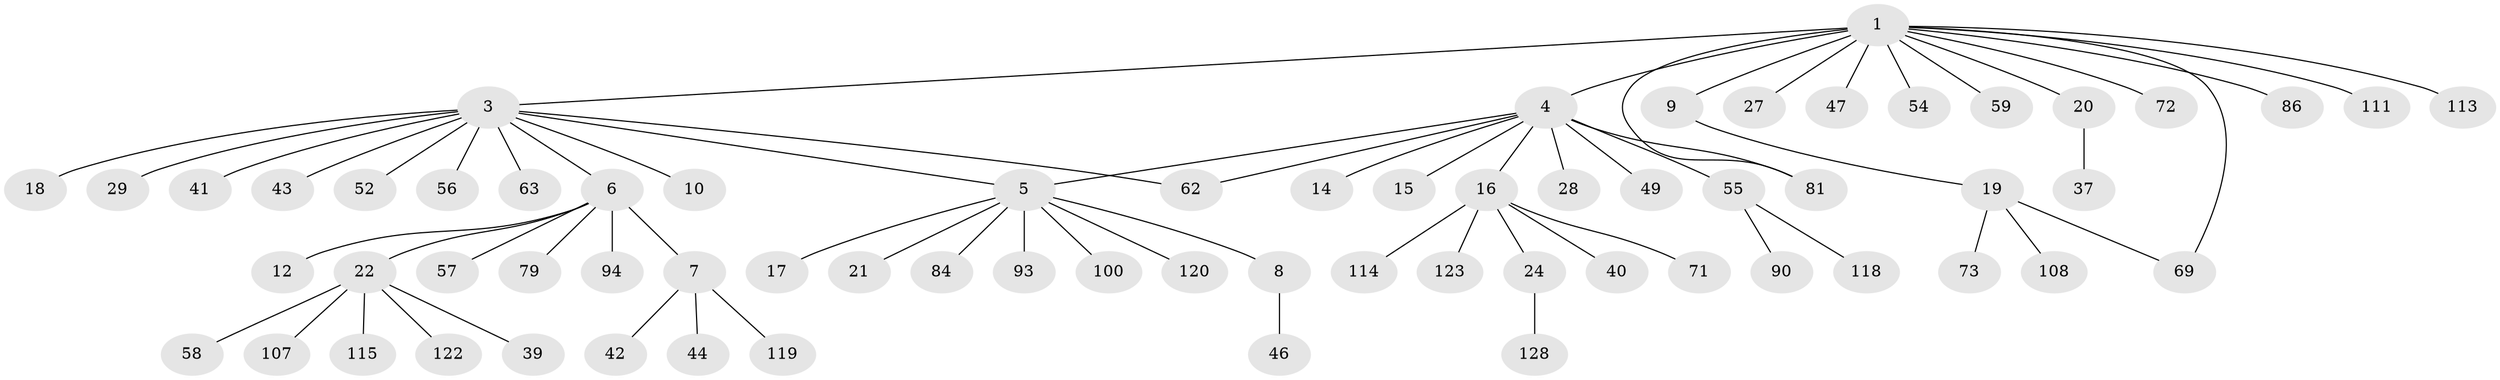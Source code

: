 // original degree distribution, {5: 0.007575757575757576, 13: 0.007575757575757576, 17: 0.007575757575757576, 19: 0.007575757575757576, 7: 0.022727272727272728, 4: 0.045454545454545456, 2: 0.1590909090909091, 3: 0.07575757575757576, 1: 0.6515151515151515, 6: 0.007575757575757576, 11: 0.007575757575757576}
// Generated by graph-tools (version 1.1) at 2025/14/03/09/25 04:14:30]
// undirected, 66 vertices, 69 edges
graph export_dot {
graph [start="1"]
  node [color=gray90,style=filled];
  1 [super="+60+2"];
  3 [super="+67+80+129+121+82+78+101+36+34+35+25"];
  4 [super="+26+88+87+32+31+45+38+30+11+13+53+23"];
  5 [super="+48"];
  6;
  7;
  8;
  9 [super="+68"];
  10;
  12;
  14;
  15;
  16 [super="+33"];
  17;
  18;
  19;
  20;
  21;
  22;
  24;
  27;
  28;
  29;
  37;
  39;
  40;
  41 [super="+70"];
  42;
  43;
  44;
  46;
  47 [super="+96+131"];
  49;
  52 [super="+64+66"];
  54 [super="+85"];
  55;
  56;
  57 [super="+104"];
  58;
  59;
  62 [super="+95"];
  63;
  69 [super="+127"];
  71 [super="+83"];
  72;
  73;
  79;
  81 [super="+124+102"];
  84;
  86 [super="+89"];
  90 [super="+103"];
  93;
  94;
  100;
  107;
  108;
  111;
  113;
  114;
  115;
  118;
  119;
  120;
  122 [super="+125"];
  123;
  128;
  1 -- 86;
  1 -- 111;
  1 -- 4 [weight=2];
  1 -- 81 [weight=2];
  1 -- 3;
  1 -- 69;
  1 -- 72;
  1 -- 9;
  1 -- 27;
  1 -- 47;
  1 -- 113;
  1 -- 20;
  1 -- 54;
  1 -- 59;
  3 -- 6;
  3 -- 10;
  3 -- 18;
  3 -- 29;
  3 -- 56;
  3 -- 52;
  3 -- 5;
  3 -- 41;
  3 -- 43;
  3 -- 62;
  3 -- 63;
  4 -- 5;
  4 -- 14;
  4 -- 15;
  4 -- 16;
  4 -- 28;
  4 -- 49;
  4 -- 62;
  4 -- 81;
  4 -- 55;
  5 -- 8;
  5 -- 17;
  5 -- 21;
  5 -- 84;
  5 -- 93;
  5 -- 120;
  5 -- 100;
  6 -- 7;
  6 -- 12;
  6 -- 22;
  6 -- 57;
  6 -- 79;
  6 -- 94;
  7 -- 42;
  7 -- 44;
  7 -- 119;
  8 -- 46;
  9 -- 19;
  16 -- 24;
  16 -- 40;
  16 -- 71;
  16 -- 114;
  16 -- 123;
  19 -- 69;
  19 -- 73;
  19 -- 108;
  20 -- 37;
  22 -- 39;
  22 -- 58;
  22 -- 107;
  22 -- 115;
  22 -- 122;
  24 -- 128;
  55 -- 90;
  55 -- 118;
}
